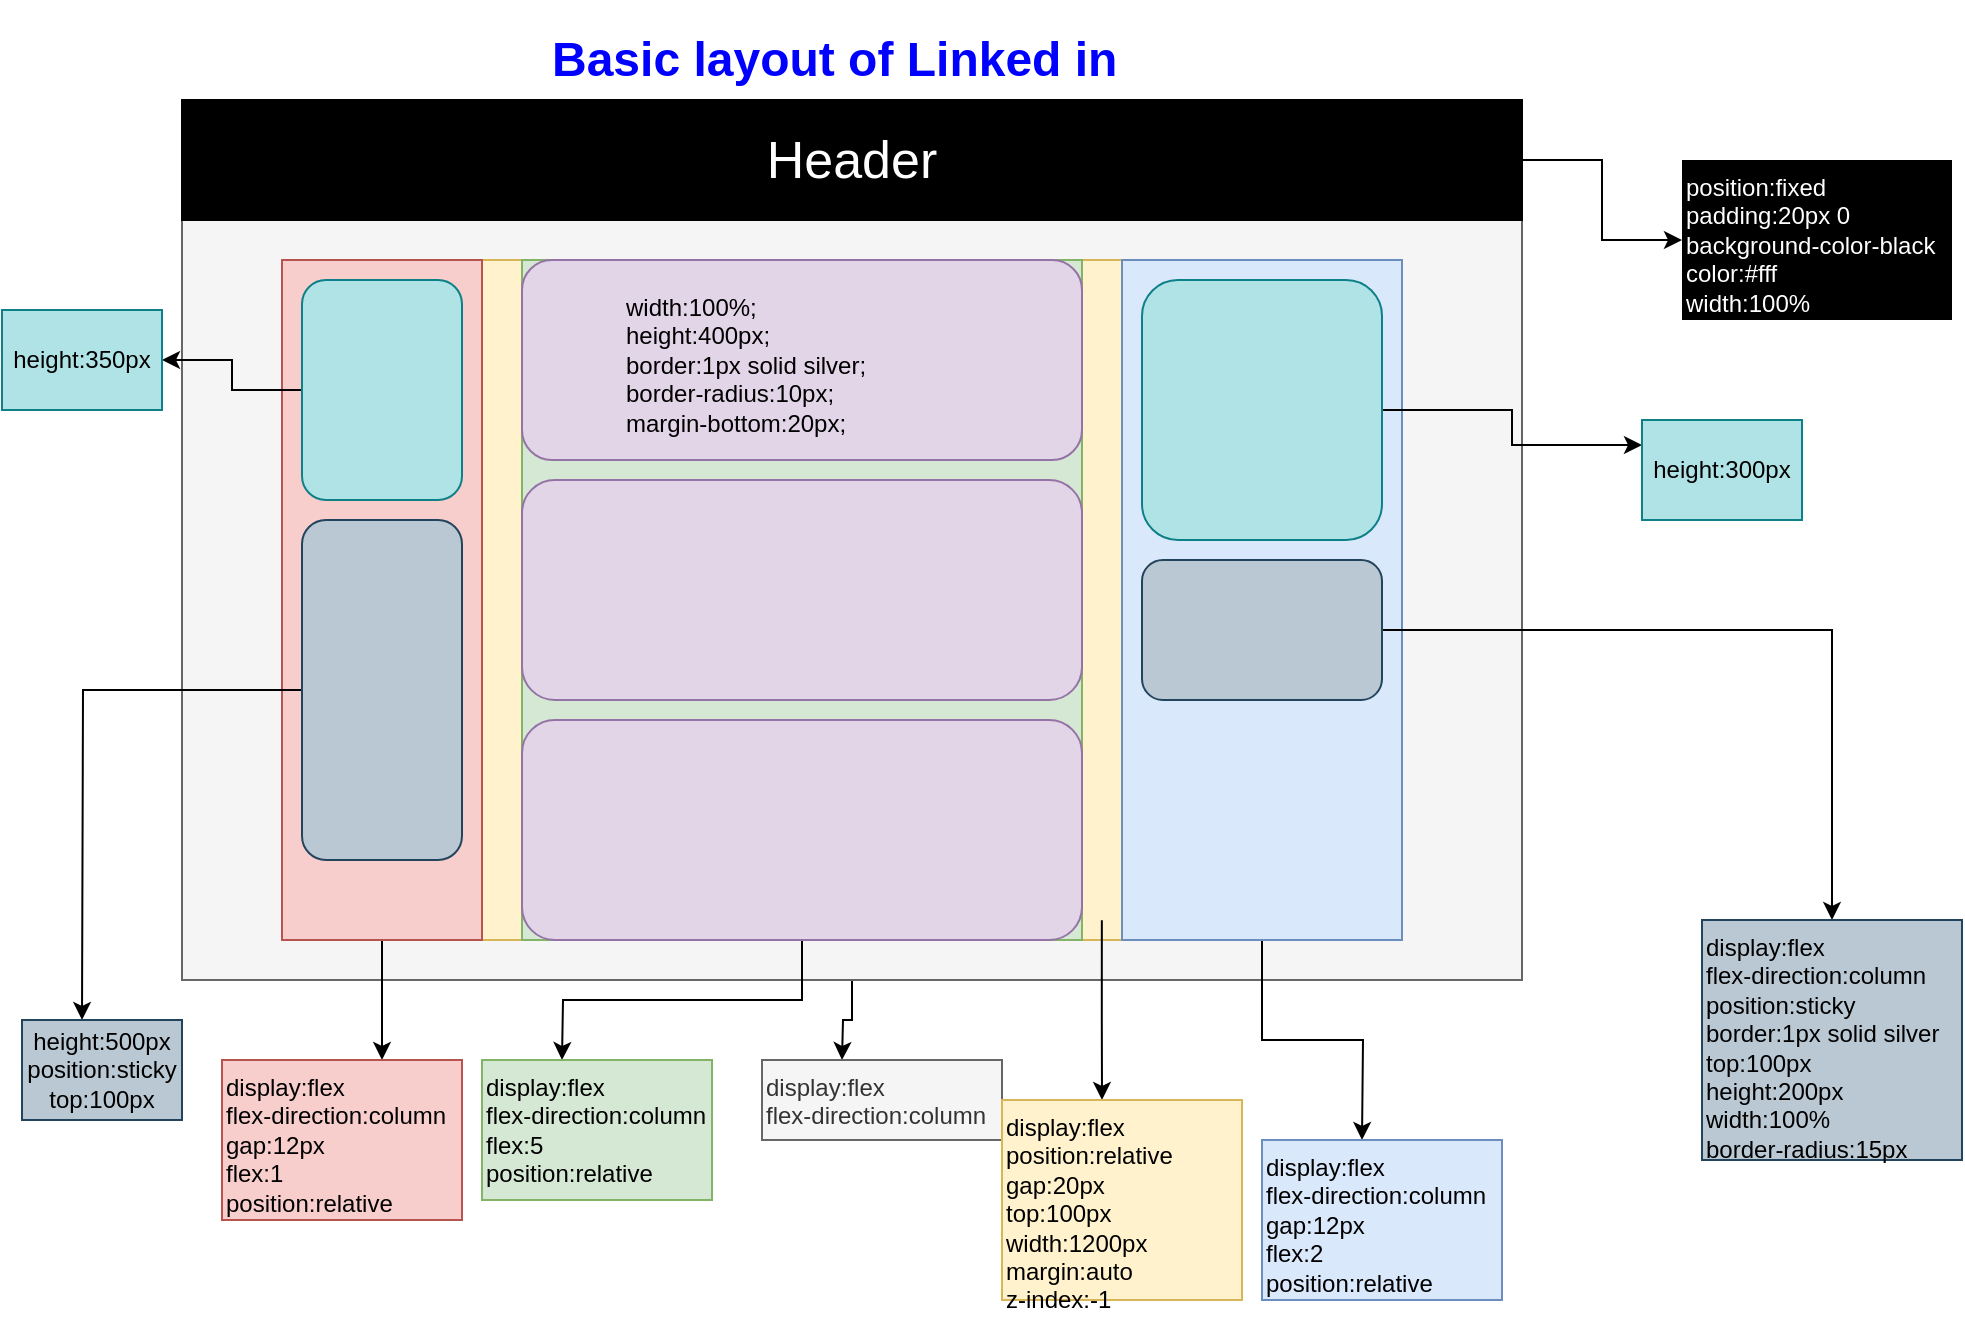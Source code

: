 <mxfile version="13.9.9" type="device"><diagram id="V2D2wQT_zU7dlk9BbX44" name="Page-1"><mxGraphModel dx="1236" dy="592" grid="1" gridSize="10" guides="1" tooltips="1" connect="1" arrows="1" fold="1" page="1" pageScale="1" pageWidth="1100" pageHeight="850" math="0" shadow="0"><root><mxCell id="0"/><mxCell id="1" parent="0"/><mxCell id="j9iTGWcU7ZXoEaDmA0Et-2" style="edgeStyle=orthogonalEdgeStyle;rounded=0;orthogonalLoop=1;jettySize=auto;html=1;" parent="1" source="j9iTGWcU7ZXoEaDmA0Et-1" edge="1"><mxGeometry relative="1" as="geometry"><mxPoint x="420" y="630" as="targetPoint"/></mxGeometry></mxCell><mxCell id="j9iTGWcU7ZXoEaDmA0Et-1" value="" style="rounded=0;whiteSpace=wrap;html=1;fillColor=#f5f5f5;strokeColor=#666666;fontColor=#333333;" parent="1" vertex="1"><mxGeometry x="90" y="150" width="670" height="440" as="geometry"/></mxCell><mxCell id="j9iTGWcU7ZXoEaDmA0Et-3" value="display:flex&lt;br&gt;flex-direction:column&lt;br&gt;" style="text;html=1;strokeColor=#666666;fillColor=#f5f5f5;align=left;verticalAlign=top;whiteSpace=wrap;rounded=0;horizontal=1;labelPosition=center;verticalLabelPosition=middle;fontColor=#333333;" parent="1" vertex="1"><mxGeometry x="380" y="630" width="120" height="40" as="geometry"/></mxCell><mxCell id="j9iTGWcU7ZXoEaDmA0Et-5" value="&lt;b&gt;&lt;font style=&quot;font-size: 23px&quot; color=&quot;#ffffff&quot;&gt;Header&lt;/font&gt;&lt;/b&gt;" style="text;html=1;align=center;verticalAlign=middle;whiteSpace=wrap;rounded=0;" parent="1" vertex="1"><mxGeometry x="350" y="170" width="90" height="20" as="geometry"/></mxCell><mxCell id="j9iTGWcU7ZXoEaDmA0Et-7" value="position:fixed&lt;br&gt;padding:20px 0&lt;br&gt;background-color-black&lt;br&gt;color:#fff&lt;br&gt;width:100%" style="text;html=1;align=left;verticalAlign=top;whiteSpace=wrap;rounded=0;horizontal=1;labelPosition=center;verticalLabelPosition=middle;fillColor=#000000;fontColor=#FFFFFF;" parent="1" vertex="1"><mxGeometry x="840" y="180" width="135" height="80" as="geometry"/></mxCell><mxCell id="j9iTGWcU7ZXoEaDmA0Et-8" value="" style="rounded=0;whiteSpace=wrap;html=1;strokeColor=#d6b656;fillColor=#fff2cc;align=left;" parent="1" vertex="1"><mxGeometry x="140" y="230" width="560" height="340" as="geometry"/></mxCell><mxCell id="j9iTGWcU7ZXoEaDmA0Et-24" style="edgeStyle=orthogonalEdgeStyle;rounded=0;orthogonalLoop=1;jettySize=auto;html=1;exitX=0.732;exitY=0.971;exitDx=0;exitDy=0;exitPerimeter=0;" parent="1" source="j9iTGWcU7ZXoEaDmA0Et-8" edge="1"><mxGeometry relative="1" as="geometry"><mxPoint x="550" y="650" as="targetPoint"/></mxGeometry></mxCell><mxCell id="j9iTGWcU7ZXoEaDmA0Et-9" value="display:flex&lt;br&gt;position:relative&lt;br&gt;gap:20px&lt;br&gt;top:100px&lt;br&gt;width:1200px&lt;br&gt;margin:auto&lt;br&gt;z-index:-1&lt;br&gt;" style="text;html=1;strokeColor=#d6b656;fillColor=#fff2cc;align=left;verticalAlign=top;whiteSpace=wrap;rounded=0;" parent="1" vertex="1"><mxGeometry x="500" y="650" width="120" height="100" as="geometry"/></mxCell><mxCell id="j9iTGWcU7ZXoEaDmA0Et-25" style="edgeStyle=orthogonalEdgeStyle;rounded=0;orthogonalLoop=1;jettySize=auto;html=1;" parent="1" source="j9iTGWcU7ZXoEaDmA0Et-11" edge="1"><mxGeometry relative="1" as="geometry"><mxPoint x="190" y="630" as="targetPoint"/></mxGeometry></mxCell><mxCell id="j9iTGWcU7ZXoEaDmA0Et-11" value="" style="rounded=0;whiteSpace=wrap;html=1;strokeColor=#b85450;fillColor=#f8cecc;align=left;" parent="1" vertex="1"><mxGeometry x="140" y="230" width="100" height="340" as="geometry"/></mxCell><mxCell id="j9iTGWcU7ZXoEaDmA0Et-30" style="edgeStyle=orthogonalEdgeStyle;rounded=0;orthogonalLoop=1;jettySize=auto;html=1;fontColor=#FFFFFF;" parent="1" source="j9iTGWcU7ZXoEaDmA0Et-12" edge="1"><mxGeometry relative="1" as="geometry"><mxPoint x="680" y="670" as="targetPoint"/></mxGeometry></mxCell><mxCell id="j9iTGWcU7ZXoEaDmA0Et-12" value="" style="rounded=0;whiteSpace=wrap;html=1;strokeColor=#6c8ebf;fillColor=#dae8fc;align=left;" parent="1" vertex="1"><mxGeometry x="560" y="230" width="140" height="340" as="geometry"/></mxCell><mxCell id="j9iTGWcU7ZXoEaDmA0Et-13" value="" style="rounded=0;whiteSpace=wrap;html=1;strokeColor=#82b366;fillColor=#d5e8d4;align=left;" parent="1" vertex="1"><mxGeometry x="260" y="230" width="280" height="340" as="geometry"/></mxCell><mxCell id="j9iTGWcU7ZXoEaDmA0Et-14" value="" style="rounded=1;whiteSpace=wrap;html=1;strokeColor=#9673a6;fillColor=#e1d5e7;align=left;" parent="1" vertex="1"><mxGeometry x="260" y="230" width="280" height="100" as="geometry"/></mxCell><mxCell id="j9iTGWcU7ZXoEaDmA0Et-15" value="" style="rounded=1;whiteSpace=wrap;html=1;strokeColor=#9673a6;fillColor=#e1d5e7;align=left;" parent="1" vertex="1"><mxGeometry x="260" y="340" width="280" height="110" as="geometry"/></mxCell><mxCell id="j9iTGWcU7ZXoEaDmA0Et-34" style="edgeStyle=orthogonalEdgeStyle;rounded=0;orthogonalLoop=1;jettySize=auto;html=1;fontColor=#FFFFFF;" parent="1" source="j9iTGWcU7ZXoEaDmA0Et-16" edge="1"><mxGeometry relative="1" as="geometry"><mxPoint x="280" y="630" as="targetPoint"/></mxGeometry></mxCell><mxCell id="j9iTGWcU7ZXoEaDmA0Et-16" value="" style="rounded=1;whiteSpace=wrap;html=1;strokeColor=#9673a6;fillColor=#e1d5e7;align=left;" parent="1" vertex="1"><mxGeometry x="260" y="460" width="280" height="110" as="geometry"/></mxCell><mxCell id="j9iTGWcU7ZXoEaDmA0Et-36" style="edgeStyle=orthogonalEdgeStyle;rounded=0;orthogonalLoop=1;jettySize=auto;html=1;fontColor=#FFFFFF;" parent="1" source="j9iTGWcU7ZXoEaDmA0Et-17" edge="1" target="j9iTGWcU7ZXoEaDmA0Et-43"><mxGeometry relative="1" as="geometry"><mxPoint x="40" y="110" as="targetPoint"/></mxGeometry></mxCell><mxCell id="j9iTGWcU7ZXoEaDmA0Et-17" value="" style="rounded=1;whiteSpace=wrap;html=1;strokeColor=#0e8088;fillColor=#b0e3e6;align=left;" parent="1" vertex="1"><mxGeometry x="150" y="240" width="80" height="110" as="geometry"/></mxCell><mxCell id="j9iTGWcU7ZXoEaDmA0Et-35" style="edgeStyle=orthogonalEdgeStyle;rounded=0;orthogonalLoop=1;jettySize=auto;html=1;fontColor=#FFFFFF;" parent="1" source="j9iTGWcU7ZXoEaDmA0Et-18" edge="1"><mxGeometry relative="1" as="geometry"><mxPoint x="40" y="610" as="targetPoint"/></mxGeometry></mxCell><mxCell id="j9iTGWcU7ZXoEaDmA0Et-18" value="" style="rounded=1;whiteSpace=wrap;html=1;strokeColor=#23445d;fillColor=#bac8d3;align=left;" parent="1" vertex="1"><mxGeometry x="150" y="360" width="80" height="170" as="geometry"/></mxCell><mxCell id="j9iTGWcU7ZXoEaDmA0Et-32" style="edgeStyle=orthogonalEdgeStyle;rounded=0;orthogonalLoop=1;jettySize=auto;html=1;fontColor=#FFFFFF;entryX=0;entryY=0.25;entryDx=0;entryDy=0;" parent="1" source="j9iTGWcU7ZXoEaDmA0Et-19" edge="1" target="j9iTGWcU7ZXoEaDmA0Et-42"><mxGeometry relative="1" as="geometry"><mxPoint x="800" y="110" as="targetPoint"/></mxGeometry></mxCell><mxCell id="j9iTGWcU7ZXoEaDmA0Et-19" value="" style="rounded=1;whiteSpace=wrap;html=1;strokeColor=#0e8088;fillColor=#b0e3e6;align=left;" parent="1" vertex="1"><mxGeometry x="570" y="240" width="120" height="130" as="geometry"/></mxCell><mxCell id="j9iTGWcU7ZXoEaDmA0Et-31" style="edgeStyle=orthogonalEdgeStyle;rounded=0;orthogonalLoop=1;jettySize=auto;html=1;fontColor=#FFFFFF;entryX=0.5;entryY=0;entryDx=0;entryDy=0;" parent="1" source="j9iTGWcU7ZXoEaDmA0Et-20" edge="1" target="j9iTGWcU7ZXoEaDmA0Et-41"><mxGeometry relative="1" as="geometry"><mxPoint x="800" y="770" as="targetPoint"/></mxGeometry></mxCell><mxCell id="j9iTGWcU7ZXoEaDmA0Et-20" value="" style="rounded=1;whiteSpace=wrap;html=1;strokeColor=#23445d;fillColor=#bac8d3;align=left;" parent="1" vertex="1"><mxGeometry x="570" y="380" width="120" height="70" as="geometry"/></mxCell><mxCell id="j9iTGWcU7ZXoEaDmA0Et-29" style="edgeStyle=orthogonalEdgeStyle;rounded=0;orthogonalLoop=1;jettySize=auto;html=1;fontColor=#FFFFFF;" parent="1" source="j9iTGWcU7ZXoEaDmA0Et-26" target="j9iTGWcU7ZXoEaDmA0Et-7" edge="1"><mxGeometry relative="1" as="geometry"/></mxCell><mxCell id="j9iTGWcU7ZXoEaDmA0Et-26" value="&lt;font style=&quot;font-size: 26px&quot;&gt;Header&lt;/font&gt;" style="rounded=0;whiteSpace=wrap;html=1;strokeColor=#000000;align=center;fillColor=#000000;fontColor=#FFFFFF;" parent="1" vertex="1"><mxGeometry x="90" y="150" width="670" height="60" as="geometry"/></mxCell><mxCell id="j9iTGWcU7ZXoEaDmA0Et-27" value="width:100%;&lt;br&gt;height:400px;&lt;br&gt;border:1px solid silver;&lt;br&gt;border-radius:10px;&lt;br&gt;margin-bottom:20px;" style="text;html=1;align=left;verticalAlign=top;whiteSpace=wrap;rounded=0;fillColor=#e1d5e7;strokeColor=#E1D5E7;" parent="1" vertex="1"><mxGeometry x="310" y="240" width="180" height="80" as="geometry"/></mxCell><mxCell id="j9iTGWcU7ZXoEaDmA0Et-38" value="display:flex&lt;br&gt;flex-direction:column&lt;br&gt;gap:12px&lt;br&gt;flex:1&lt;br&gt;position:relative" style="text;html=1;strokeColor=#b85450;fillColor=#f8cecc;align=left;verticalAlign=top;whiteSpace=wrap;rounded=0;horizontal=1;labelPosition=center;verticalLabelPosition=middle;" parent="1" vertex="1"><mxGeometry x="110" y="630" width="120" height="80" as="geometry"/></mxCell><mxCell id="j9iTGWcU7ZXoEaDmA0Et-39" value="display:flex&lt;br&gt;flex-direction:column&lt;br&gt;flex:5&lt;br&gt;position:relative" style="text;html=1;strokeColor=#82b366;fillColor=#d5e8d4;align=left;verticalAlign=top;whiteSpace=wrap;rounded=0;horizontal=1;labelPosition=center;verticalLabelPosition=middle;" parent="1" vertex="1"><mxGeometry x="240" y="630" width="115" height="70" as="geometry"/></mxCell><mxCell id="j9iTGWcU7ZXoEaDmA0Et-40" value="display:flex&lt;br&gt;flex-direction:column&lt;br&gt;gap:12px&lt;br&gt;flex:2&lt;br&gt;position:relative" style="text;html=1;strokeColor=#6c8ebf;fillColor=#dae8fc;align=left;verticalAlign=top;whiteSpace=wrap;rounded=0;horizontal=1;labelPosition=center;verticalLabelPosition=middle;" parent="1" vertex="1"><mxGeometry x="630" y="670" width="120" height="80" as="geometry"/></mxCell><mxCell id="j9iTGWcU7ZXoEaDmA0Et-41" value="display:flex&lt;br&gt;flex-direction:column&lt;br&gt;position:sticky&lt;br&gt;border:1px solid silver&lt;br&gt;top:100px&lt;br&gt;height:200px&lt;br&gt;width:100%&lt;br&gt;border-radius:15px&lt;br&gt;" style="text;html=1;align=left;verticalAlign=top;whiteSpace=wrap;rounded=0;fillColor=#bac8d3;strokeColor=#23445d;" parent="1" vertex="1"><mxGeometry x="850" y="560" width="130" height="120" as="geometry"/></mxCell><mxCell id="j9iTGWcU7ZXoEaDmA0Et-42" value="height:300px" style="text;html=1;strokeColor=#0e8088;fillColor=#b0e3e6;align=center;verticalAlign=middle;whiteSpace=wrap;rounded=0;" parent="1" vertex="1"><mxGeometry x="820" y="310" width="80" height="50" as="geometry"/></mxCell><mxCell id="j9iTGWcU7ZXoEaDmA0Et-43" value="height:350px" style="text;html=1;strokeColor=#0e8088;fillColor=#b0e3e6;align=center;verticalAlign=middle;whiteSpace=wrap;rounded=0;" parent="1" vertex="1"><mxGeometry y="255" width="80" height="50" as="geometry"/></mxCell><mxCell id="j9iTGWcU7ZXoEaDmA0Et-44" value="height:500px&lt;br&gt;position:sticky&lt;br&gt;top:100px" style="text;html=1;strokeColor=#23445d;fillColor=#bac8d3;align=center;verticalAlign=middle;whiteSpace=wrap;rounded=0;" parent="1" vertex="1"><mxGeometry x="10" y="610" width="80" height="50" as="geometry"/></mxCell><mxCell id="j9iTGWcU7ZXoEaDmA0Et-46" value="&lt;h1&gt;Basic layout of Linked in&lt;/h1&gt;" style="text;html=1;spacing=5;spacingTop=-20;whiteSpace=wrap;overflow=hidden;rounded=0;align=left;fontColor=#0000FF;" parent="1" vertex="1"><mxGeometry x="270" y="110" width="300" height="40" as="geometry"/></mxCell></root></mxGraphModel></diagram></mxfile>